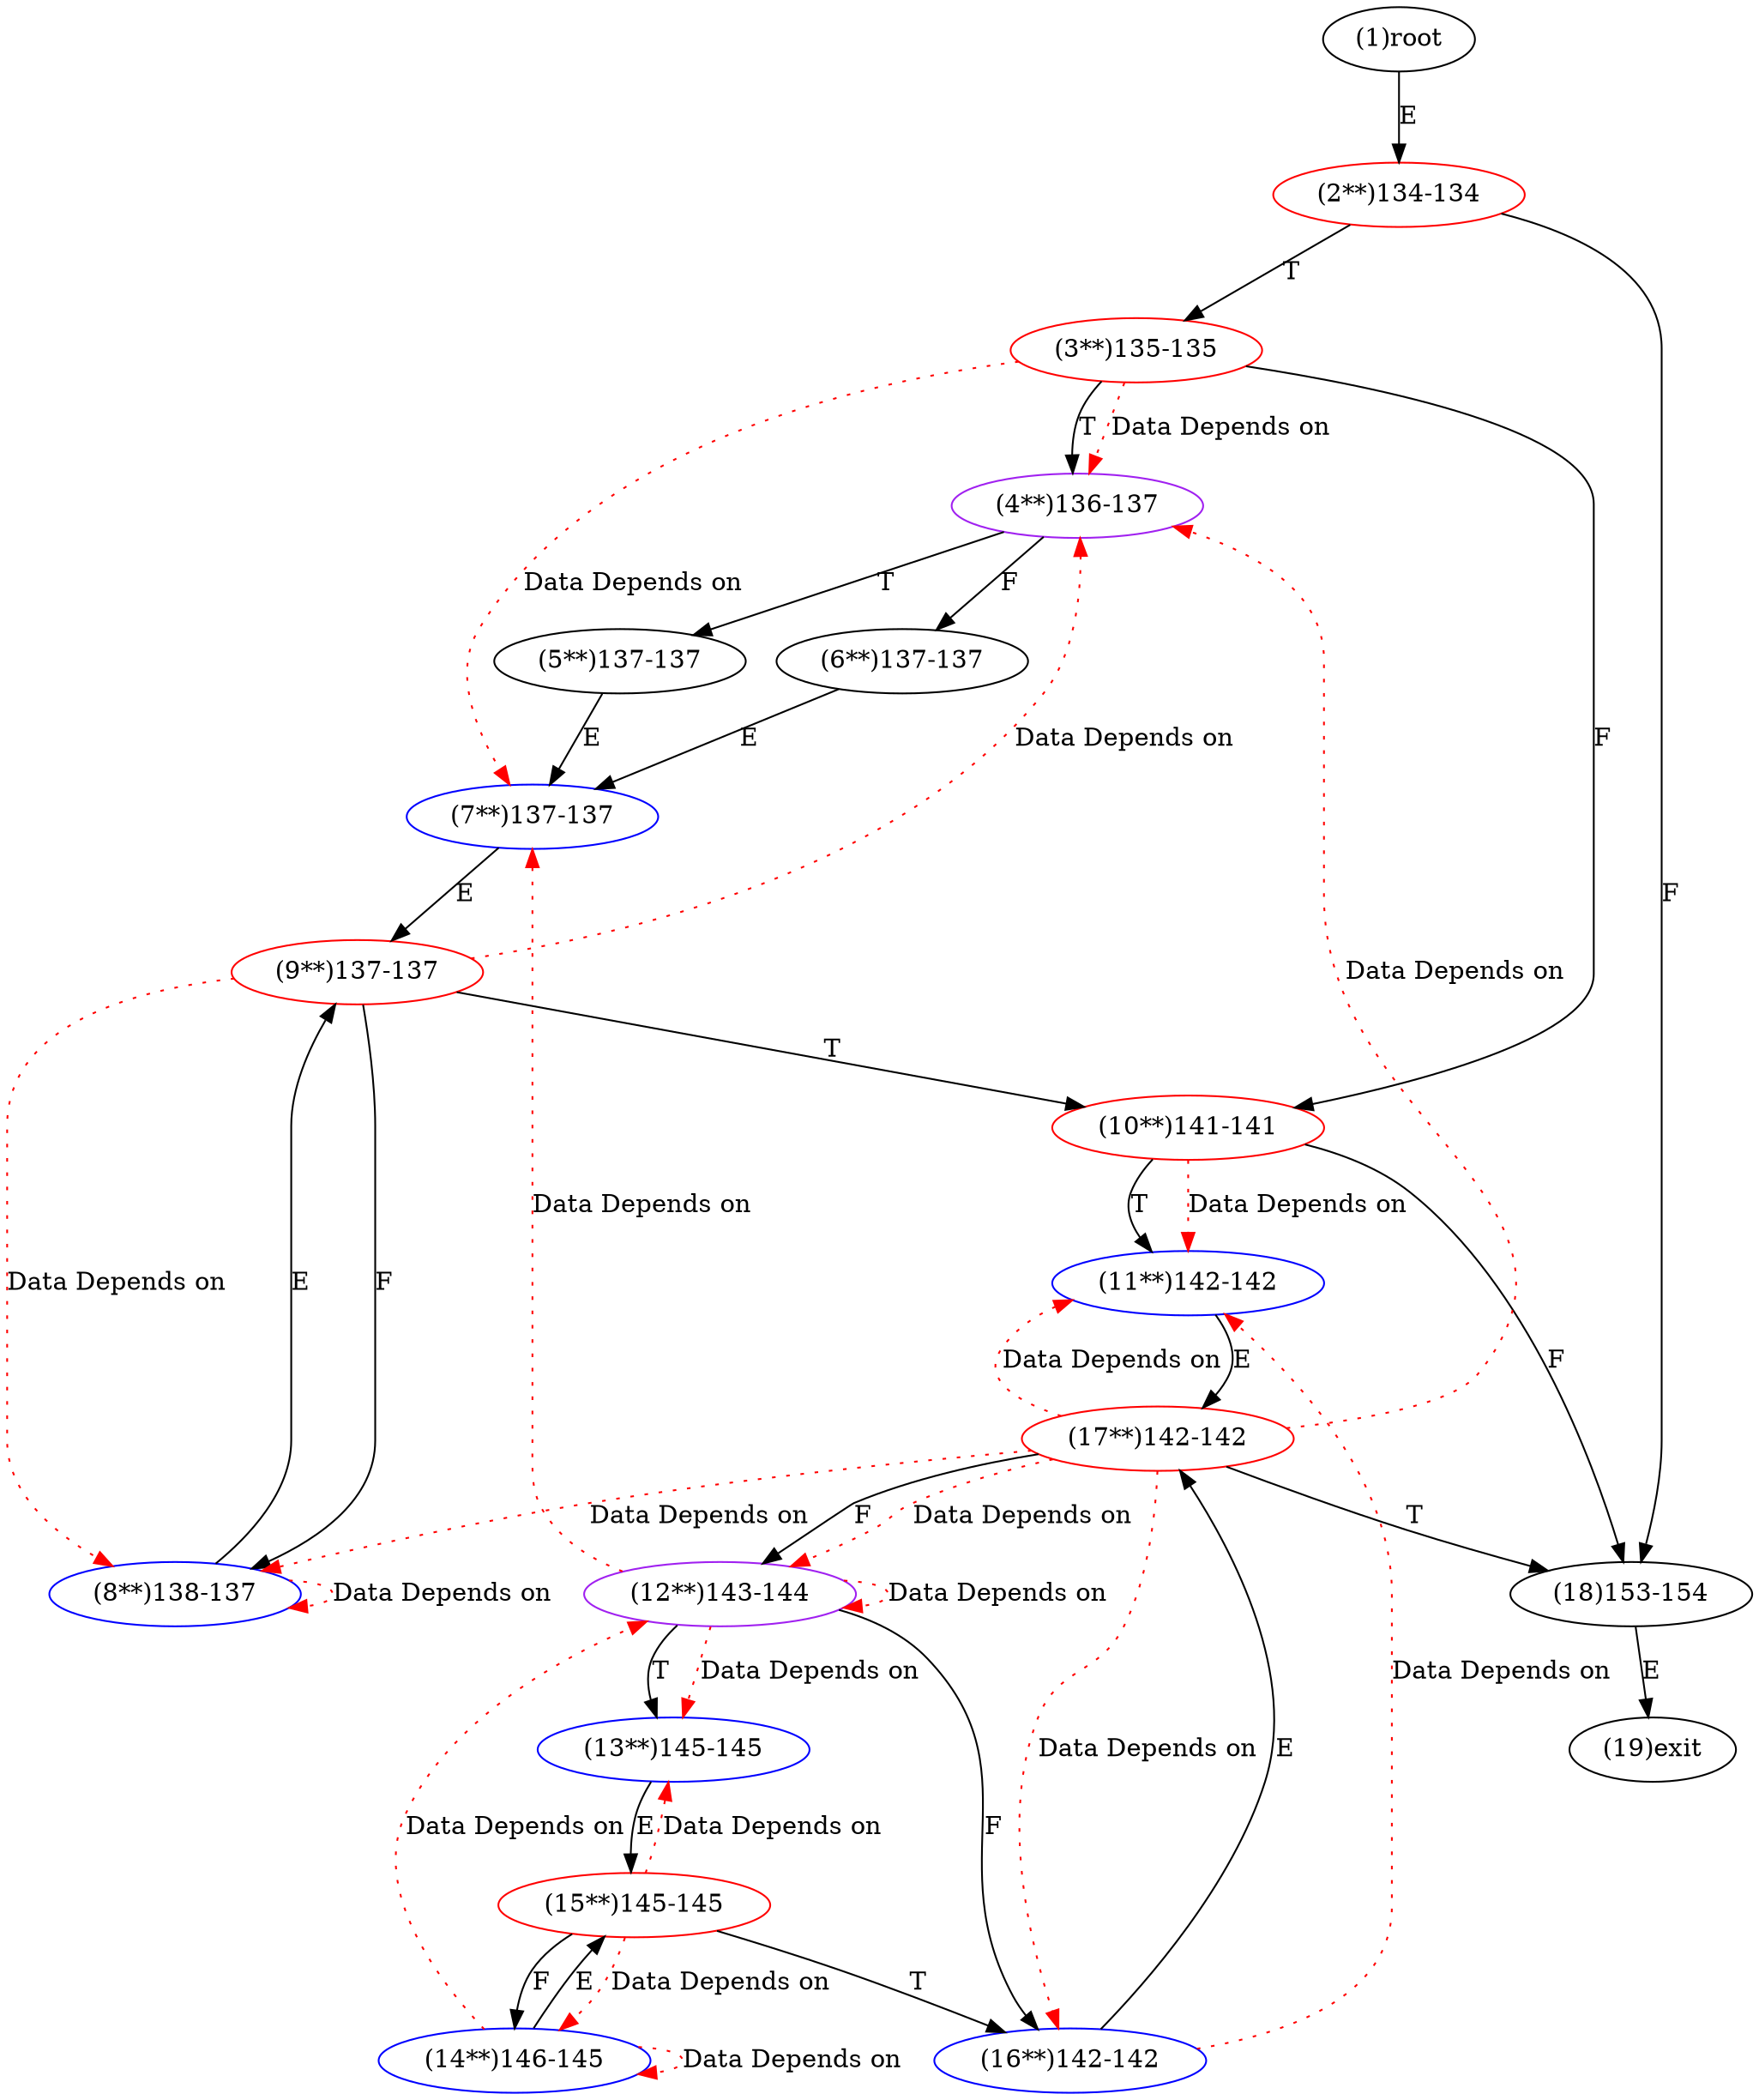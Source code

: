 digraph "" { 
1[ label="(1)root"];
2[ label="(2**)134-134",color=red];
3[ label="(3**)135-135",color=red];
4[ label="(4**)136-137",color=purple];
5[ label="(5**)137-137"];
6[ label="(6**)137-137"];
7[ label="(7**)137-137",color=blue];
8[ label="(8**)138-137",color=blue];
9[ label="(9**)137-137",color=red];
10[ label="(10**)141-141",color=red];
11[ label="(11**)142-142",color=blue];
12[ label="(12**)143-144",color=purple];
13[ label="(13**)145-145",color=blue];
14[ label="(14**)146-145",color=blue];
15[ label="(15**)145-145",color=red];
17[ label="(17**)142-142",color=red];
16[ label="(16**)142-142",color=blue];
19[ label="(19)exit"];
18[ label="(18)153-154"];
1->2[ label="E"];
2->18[ label="F"];
2->3[ label="T"];
3->10[ label="F"];
3->4[ label="T"];
4->6[ label="F"];
4->5[ label="T"];
5->7[ label="E"];
6->7[ label="E"];
7->9[ label="E"];
8->9[ label="E"];
9->8[ label="F"];
9->10[ label="T"];
10->18[ label="F"];
10->11[ label="T"];
11->17[ label="E"];
12->16[ label="F"];
12->13[ label="T"];
13->15[ label="E"];
14->15[ label="E"];
15->14[ label="F"];
15->16[ label="T"];
16->17[ label="E"];
17->12[ label="F"];
17->18[ label="T"];
18->19[ label="E"];
3->7[ color="red" label="Data Depends on" style = dotted ];
3->4[ color="red" label="Data Depends on" style = dotted ];
8->8[ color="red" label="Data Depends on" style = dotted ];
9->8[ color="red" label="Data Depends on" style = dotted ];
9->4[ color="red" label="Data Depends on" style = dotted ];
10->11[ color="red" label="Data Depends on" style = dotted ];
12->12[ color="red" label="Data Depends on" style = dotted ];
12->13[ color="red" label="Data Depends on" style = dotted ];
12->7[ color="red" label="Data Depends on" style = dotted ];
14->14[ color="red" label="Data Depends on" style = dotted ];
14->12[ color="red" label="Data Depends on" style = dotted ];
15->14[ color="red" label="Data Depends on" style = dotted ];
15->13[ color="red" label="Data Depends on" style = dotted ];
17->16[ color="red" label="Data Depends on" style = dotted ];
17->4[ color="red" label="Data Depends on" style = dotted ];
17->8[ color="red" label="Data Depends on" style = dotted ];
17->11[ color="red" label="Data Depends on" style = dotted ];
17->12[ color="red" label="Data Depends on" style = dotted ];
16->11[ color="red" label="Data Depends on" style = dotted ];
}